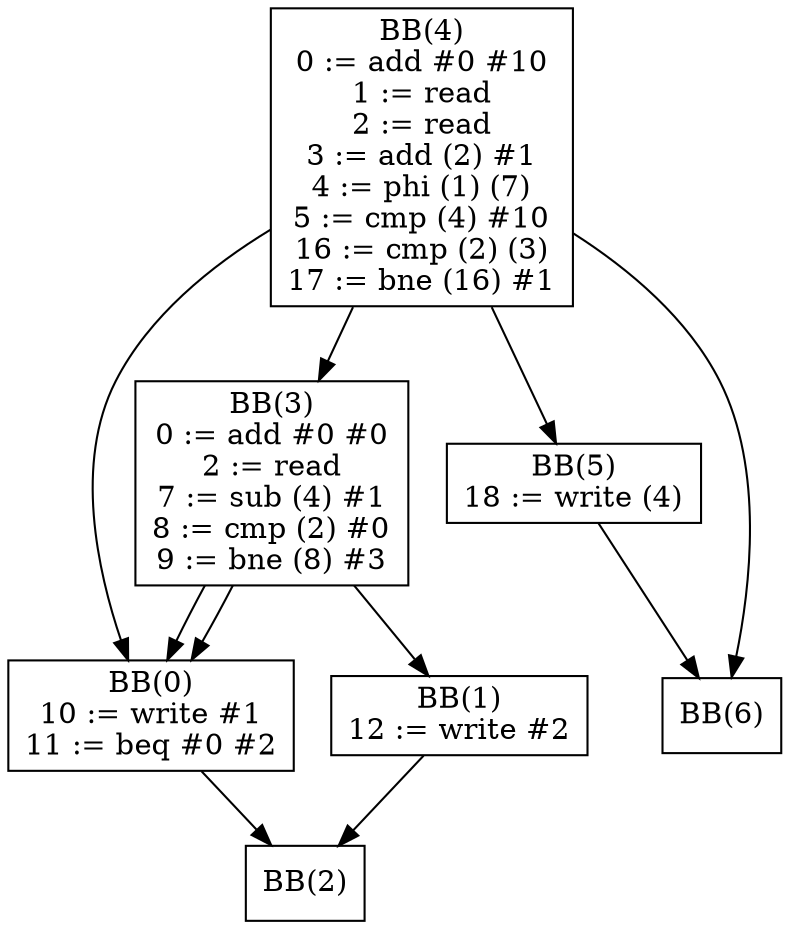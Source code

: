 digraph G {
bb4[shape = box, label = "BB(4)\n" + "0 := add #0 #10\n" + "1 := read\n" + "2 := read\n" + "3 := add (2) #1\n" + "4 := phi (1) (7)\n" + "5 := cmp (4) #10\n" + "16 := cmp (2) (3)\n" + "17 := bne (16) #1\n"];
bb3[shape = box, label = "BB(3)\n" + "0 := add #0 #0\n" + "2 := read\n" + "7 := sub (4) #1\n" + "8 := cmp (2) #0\n" + "9 := bne (8) #3\n"];
bb0[shape = box, label = "BB(0)\n"];
bb5[shape = box, label = "BB(5)\n" + "18 := write (4)\n"];
bb6[shape = box, label = "BB(6)\n"];
bb0[shape = box, label = "BB(0)\n" + "10 := write #1\n" + "11 := beq #0 #2\n"];
bb1[shape = box, label = "BB(1)\n" + "12 := write #2\n"];
bb2[shape = box, label = "BB(2)\n"];
bb4 -> bb3;
bb4 -> bb0;
bb4 -> bb5;
bb4 -> bb6;
bb3 -> bb0;
bb3 -> bb1;
bb3 -> bb0;
bb5 -> bb6;
bb0 -> bb2;
bb1 -> bb2;
}
